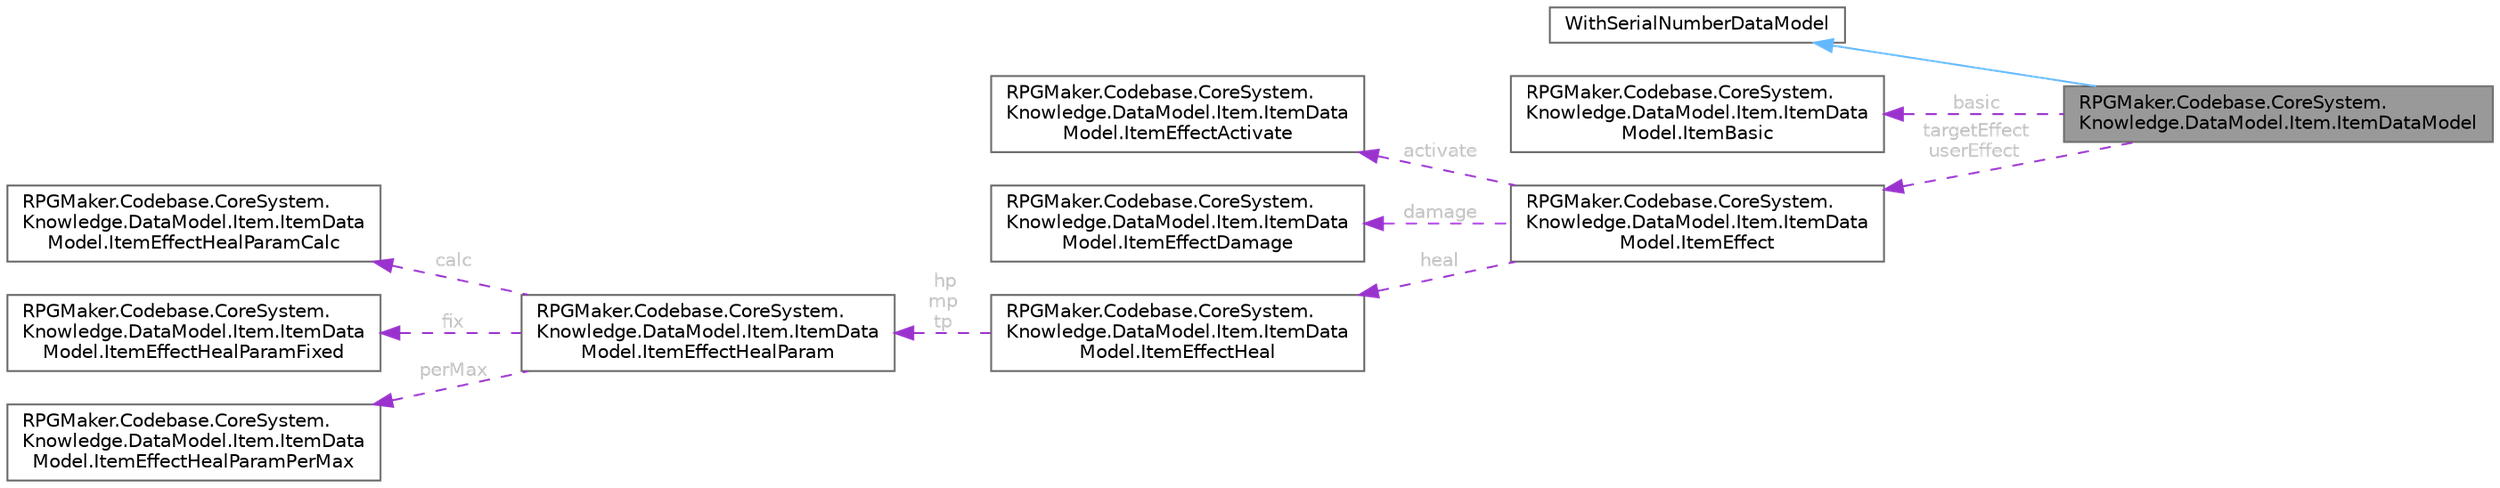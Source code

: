 digraph "RPGMaker.Codebase.CoreSystem.Knowledge.DataModel.Item.ItemDataModel"
{
 // LATEX_PDF_SIZE
  bgcolor="transparent";
  edge [fontname=Helvetica,fontsize=10,labelfontname=Helvetica,labelfontsize=10];
  node [fontname=Helvetica,fontsize=10,shape=box,height=0.2,width=0.4];
  rankdir="LR";
  Node1 [id="Node000001",label="RPGMaker.Codebase.CoreSystem.\lKnowledge.DataModel.Item.ItemDataModel",height=0.2,width=0.4,color="gray40", fillcolor="grey60", style="filled", fontcolor="black",tooltip="😁 アイテム・データ・モデル"];
  Node2 -> Node1 [id="edge1_Node000001_Node000002",dir="back",color="steelblue1",style="solid",tooltip=" "];
  Node2 [id="Node000002",label="WithSerialNumberDataModel",height=0.2,width=0.4,color="gray40", fillcolor="white", style="filled",tooltip=" "];
  Node3 -> Node1 [id="edge2_Node000001_Node000003",dir="back",color="darkorchid3",style="dashed",tooltip=" ",label=" basic",fontcolor="grey" ];
  Node3 [id="Node000003",label="RPGMaker.Codebase.CoreSystem.\lKnowledge.DataModel.Item.ItemData\lModel.ItemBasic",height=0.2,width=0.4,color="gray40", fillcolor="white", style="filled",URL="$de/dfa/class_r_p_g_maker_1_1_codebase_1_1_core_system_1_1_knowledge_1_1_data_model_1_1_item_1_1_item_data_model_1_1_item_basic.html",tooltip="😁 アイテム基本"];
  Node4 -> Node1 [id="edge3_Node000001_Node000004",dir="back",color="darkorchid3",style="dashed",tooltip=" ",label=" targetEffect\nuserEffect",fontcolor="grey" ];
  Node4 [id="Node000004",label="RPGMaker.Codebase.CoreSystem.\lKnowledge.DataModel.Item.ItemData\lModel.ItemEffect",height=0.2,width=0.4,color="gray40", fillcolor="white", style="filled",URL="$da/d6b/class_r_p_g_maker_1_1_codebase_1_1_core_system_1_1_knowledge_1_1_data_model_1_1_item_1_1_item_data_model_1_1_item_effect.html",tooltip="😁 アイテム効果"];
  Node5 -> Node4 [id="edge4_Node000004_Node000005",dir="back",color="darkorchid3",style="dashed",tooltip=" ",label=" activate",fontcolor="grey" ];
  Node5 [id="Node000005",label="RPGMaker.Codebase.CoreSystem.\lKnowledge.DataModel.Item.ItemData\lModel.ItemEffectActivate",height=0.2,width=0.4,color="gray40", fillcolor="white", style="filled",URL="$d5/d93/class_r_p_g_maker_1_1_codebase_1_1_core_system_1_1_knowledge_1_1_data_model_1_1_item_1_1_item_dad871374038246db29bebe07b733132dc.html",tooltip="😁 アイテム効果能動的"];
  Node6 -> Node4 [id="edge5_Node000004_Node000006",dir="back",color="darkorchid3",style="dashed",tooltip=" ",label=" damage",fontcolor="grey" ];
  Node6 [id="Node000006",label="RPGMaker.Codebase.CoreSystem.\lKnowledge.DataModel.Item.ItemData\lModel.ItemEffectDamage",height=0.2,width=0.4,color="gray40", fillcolor="white", style="filled",URL="$d8/d79/class_r_p_g_maker_1_1_codebase_1_1_core_system_1_1_knowledge_1_1_data_model_1_1_item_1_1_item_data_model_1_1_item_effect_damage.html",tooltip="😁 アイテム効果ダメージ"];
  Node7 -> Node4 [id="edge6_Node000004_Node000007",dir="back",color="darkorchid3",style="dashed",tooltip=" ",label=" heal",fontcolor="grey" ];
  Node7 [id="Node000007",label="RPGMaker.Codebase.CoreSystem.\lKnowledge.DataModel.Item.ItemData\lModel.ItemEffectHeal",height=0.2,width=0.4,color="gray40", fillcolor="white", style="filled",URL="$da/dd9/class_r_p_g_maker_1_1_codebase_1_1_core_system_1_1_knowledge_1_1_data_model_1_1_item_1_1_item_data_model_1_1_item_effect_heal.html",tooltip="😁 アイテム効果回復"];
  Node8 -> Node7 [id="edge7_Node000007_Node000008",dir="back",color="darkorchid3",style="dashed",tooltip=" ",label=" hp\nmp\ntp",fontcolor="grey" ];
  Node8 [id="Node000008",label="RPGMaker.Codebase.CoreSystem.\lKnowledge.DataModel.Item.ItemData\lModel.ItemEffectHealParam",height=0.2,width=0.4,color="gray40", fillcolor="white", style="filled",URL="$d5/d47/class_r_p_g_maker_1_1_codebase_1_1_core_system_1_1_knowledge_1_1_data_model_1_1_item_1_1_item_dacab2ede086ed47113d1625075c62bd47.html",tooltip="😁 アイテム効果回復引数"];
  Node9 -> Node8 [id="edge8_Node000008_Node000009",dir="back",color="darkorchid3",style="dashed",tooltip=" ",label=" calc",fontcolor="grey" ];
  Node9 [id="Node000009",label="RPGMaker.Codebase.CoreSystem.\lKnowledge.DataModel.Item.ItemData\lModel.ItemEffectHealParamCalc",height=0.2,width=0.4,color="gray40", fillcolor="white", style="filled",URL="$d7/d63/class_r_p_g_maker_1_1_codebase_1_1_core_system_1_1_knowledge_1_1_data_model_1_1_item_1_1_item_da5a0e23e3d4d4eb3e3ad1b12c7e163d14.html",tooltip="😁 アイテム効果回復引数計算"];
  Node10 -> Node8 [id="edge9_Node000008_Node000010",dir="back",color="darkorchid3",style="dashed",tooltip=" ",label=" fix",fontcolor="grey" ];
  Node10 [id="Node000010",label="RPGMaker.Codebase.CoreSystem.\lKnowledge.DataModel.Item.ItemData\lModel.ItemEffectHealParamFixed",height=0.2,width=0.4,color="gray40", fillcolor="white", style="filled",URL="$d1/daa/class_r_p_g_maker_1_1_codebase_1_1_core_system_1_1_knowledge_1_1_data_model_1_1_item_1_1_item_da8e1c06acc27a8c229bf958ee208385a2.html",tooltip="😁 アイテム効果回復引数固定"];
  Node11 -> Node8 [id="edge10_Node000008_Node000011",dir="back",color="darkorchid3",style="dashed",tooltip=" ",label=" perMax",fontcolor="grey" ];
  Node11 [id="Node000011",label="RPGMaker.Codebase.CoreSystem.\lKnowledge.DataModel.Item.ItemData\lModel.ItemEffectHealParamPerMax",height=0.2,width=0.4,color="gray40", fillcolor="white", style="filled",URL="$d0/d97/class_r_p_g_maker_1_1_codebase_1_1_core_system_1_1_knowledge_1_1_data_model_1_1_item_1_1_item_da3202a76bb593e437ed185e76012a2112.html",tooltip="😁 アイテム効果回復引数ＰＥＲ最大"];
}
